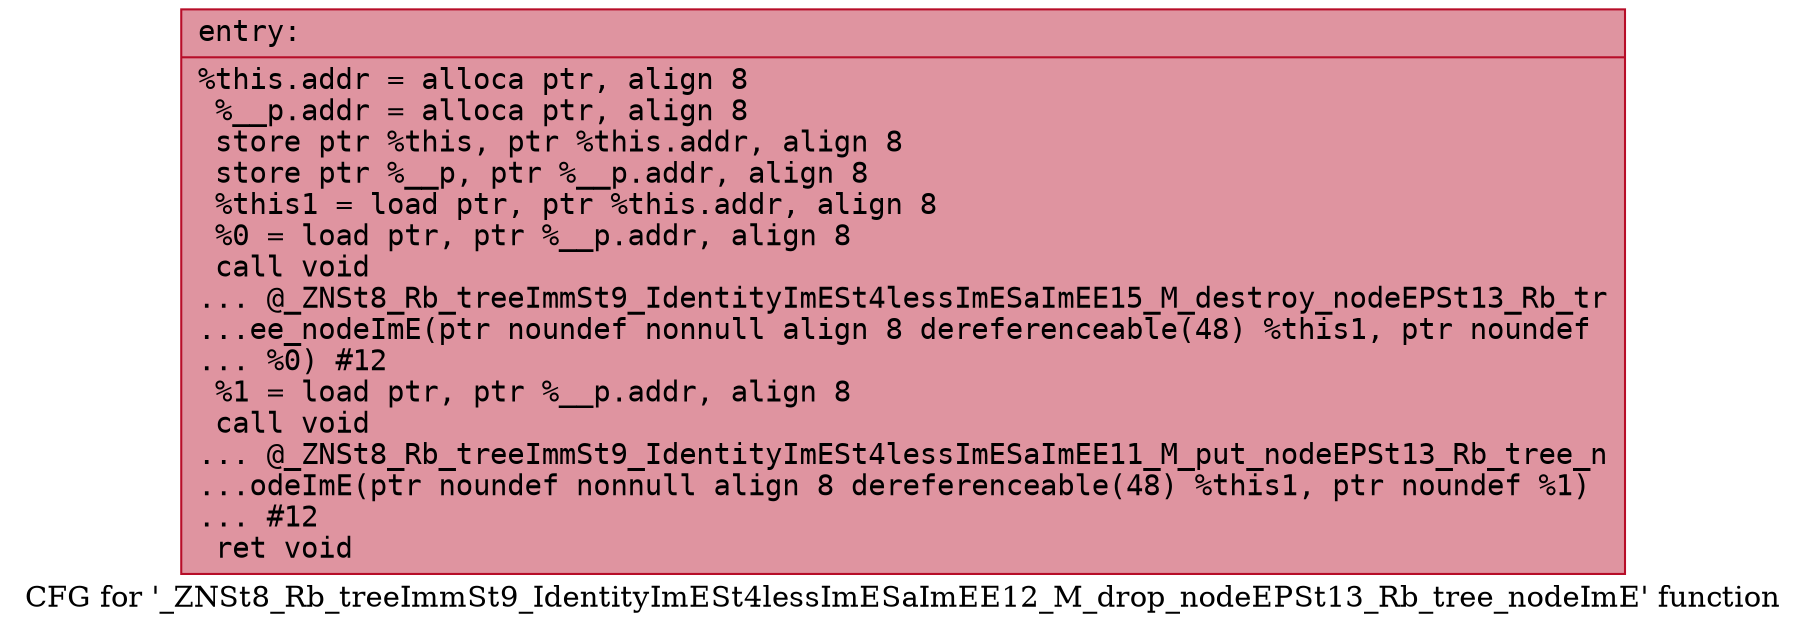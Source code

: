 digraph "CFG for '_ZNSt8_Rb_treeImmSt9_IdentityImESt4lessImESaImEE12_M_drop_nodeEPSt13_Rb_tree_nodeImE' function" {
	label="CFG for '_ZNSt8_Rb_treeImmSt9_IdentityImESt4lessImESaImEE12_M_drop_nodeEPSt13_Rb_tree_nodeImE' function";

	Node0x56346570b370 [shape=record,color="#b70d28ff", style=filled, fillcolor="#b70d2870" fontname="Courier",label="{entry:\l|  %this.addr = alloca ptr, align 8\l  %__p.addr = alloca ptr, align 8\l  store ptr %this, ptr %this.addr, align 8\l  store ptr %__p, ptr %__p.addr, align 8\l  %this1 = load ptr, ptr %this.addr, align 8\l  %0 = load ptr, ptr %__p.addr, align 8\l  call void\l... @_ZNSt8_Rb_treeImmSt9_IdentityImESt4lessImESaImEE15_M_destroy_nodeEPSt13_Rb_tr\l...ee_nodeImE(ptr noundef nonnull align 8 dereferenceable(48) %this1, ptr noundef\l... %0) #12\l  %1 = load ptr, ptr %__p.addr, align 8\l  call void\l... @_ZNSt8_Rb_treeImmSt9_IdentityImESt4lessImESaImEE11_M_put_nodeEPSt13_Rb_tree_n\l...odeImE(ptr noundef nonnull align 8 dereferenceable(48) %this1, ptr noundef %1)\l... #12\l  ret void\l}"];
}
